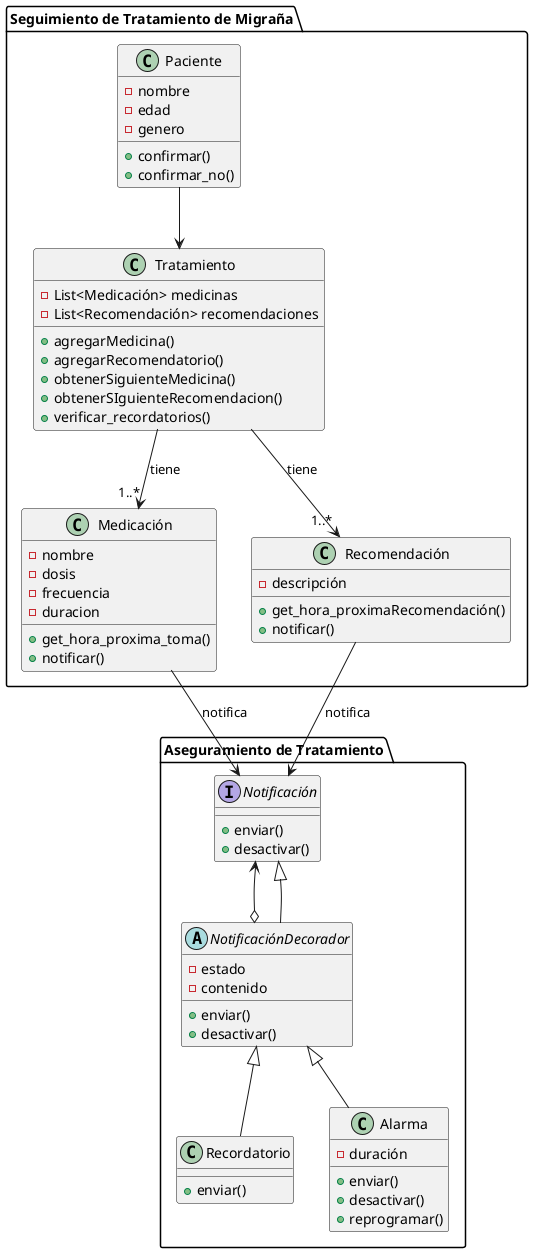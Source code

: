 @startuml:

package "Seguimiento de Tratamiento de Migraña" {
    class Medicación {
    - nombre
    - dosis
    - frecuencia
    - duracion
    + get_hora_proxima_toma()
    + notificar()
}

class Recomendación {
    - descripción
    + get_hora_proximaRecomendación()
    + notificar()
}

class Tratamiento {
    - List<Medicación> medicinas
    - List<Recomendación> recomendaciones
    + agregarMedicina()
    + agregarRecomendatorio()
    + obtenerSiguienteMedicina()
    + obtenerSIguienteRecomendacion()
    + verificar_recordatorios()
}

class Paciente {
    - nombre
    - edad
    - genero
    + confirmar()
    + confirmar_no()
}

}

package "Aseguramiento de Tratamiento"{
class Recordatorio {
    + enviar()
}

class Alarma {
    - duración
    + enviar()
    + desactivar()
    + reprogramar()
}

interface Notificación {
    + enviar()
    + desactivar()
}

abstract NotificaciónDecorador {
    - estado
    - contenido
    + enviar()
    + desactivar()
}


}


Tratamiento --> "1..*" Medicación : tiene
Tratamiento --> "1..*" Recomendación : tiene
Paciente --> Tratamiento


NotificaciónDecorador <|-- Alarma
NotificaciónDecorador <|-- Recordatorio
Notificación <--o NotificaciónDecorador
Notificación <|-- NotificaciónDecorador

Medicación --> Notificación : notifica
Recomendación --> Notificación : notifica

@enduml